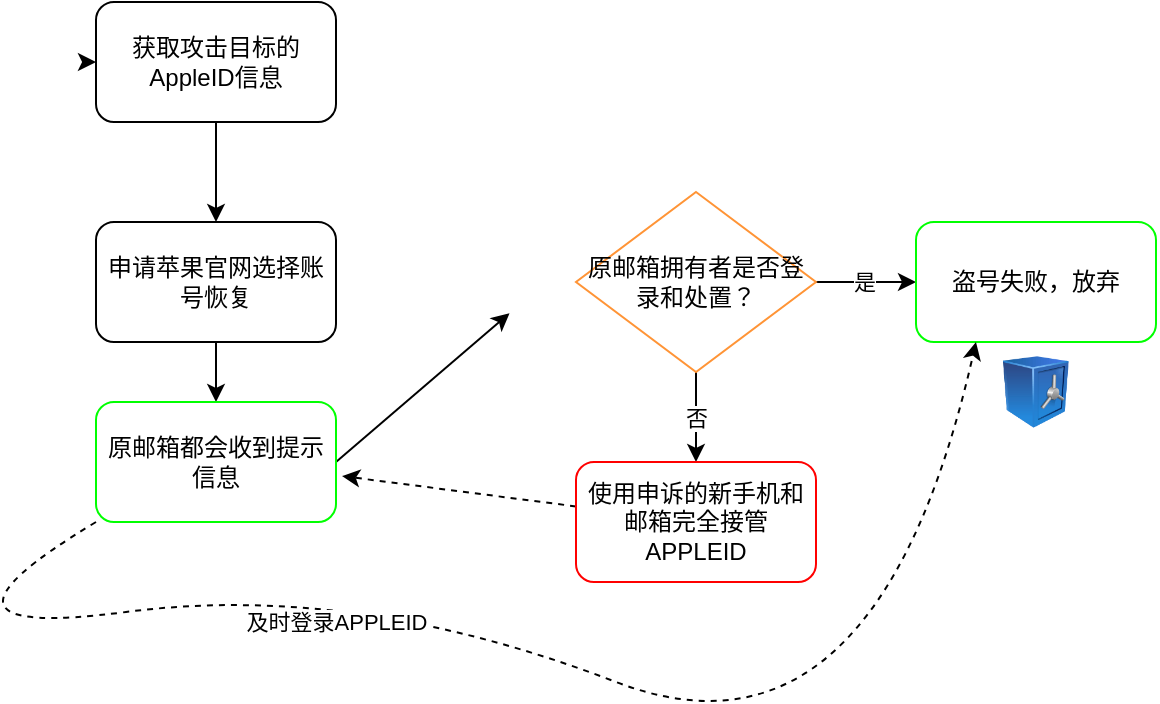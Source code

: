 <mxfile version="15.5.0" type="github">
  <diagram id="fmQaKAquTXCsim_7PdvP" name="Page-1">
    <mxGraphModel dx="944" dy="537" grid="1" gridSize="10" guides="1" tooltips="1" connect="1" arrows="1" fold="1" page="1" pageScale="1" pageWidth="827" pageHeight="1169" math="0" shadow="0">
      <root>
        <mxCell id="0" />
        <mxCell id="1" parent="0" />
        <mxCell id="wKNMYa4T6Tr79ezf6CRU-11" value="" style="edgeStyle=none;rounded=0;orthogonalLoop=1;jettySize=auto;html=1;" edge="1" parent="1" source="wKNMYa4T6Tr79ezf6CRU-2" target="wKNMYa4T6Tr79ezf6CRU-4">
          <mxGeometry relative="1" as="geometry" />
        </mxCell>
        <mxCell id="wKNMYa4T6Tr79ezf6CRU-2" value="获取攻击目标的AppleID信息" style="rounded=1;whiteSpace=wrap;html=1;" vertex="1" parent="1">
          <mxGeometry x="290" y="120" width="120" height="60" as="geometry" />
        </mxCell>
        <mxCell id="wKNMYa4T6Tr79ezf6CRU-35" value="" style="edgeStyle=none;rounded=0;orthogonalLoop=1;jettySize=auto;html=1;exitX=1;exitY=0.5;exitDx=0;exitDy=0;" edge="1" parent="1" source="wKNMYa4T6Tr79ezf6CRU-24" target="wKNMYa4T6Tr79ezf6CRU-23">
          <mxGeometry relative="1" as="geometry" />
        </mxCell>
        <mxCell id="wKNMYa4T6Tr79ezf6CRU-36" value="" style="edgeStyle=none;rounded=0;orthogonalLoop=1;jettySize=auto;html=1;" edge="1" parent="1" source="wKNMYa4T6Tr79ezf6CRU-4" target="wKNMYa4T6Tr79ezf6CRU-24">
          <mxGeometry relative="1" as="geometry" />
        </mxCell>
        <mxCell id="wKNMYa4T6Tr79ezf6CRU-4" value="申请苹果官网选择账号恢复" style="rounded=1;whiteSpace=wrap;html=1;" vertex="1" parent="1">
          <mxGeometry x="290" y="230" width="120" height="60" as="geometry" />
        </mxCell>
        <mxCell id="wKNMYa4T6Tr79ezf6CRU-16" style="edgeStyle=none;rounded=0;orthogonalLoop=1;jettySize=auto;html=1;exitX=1;exitY=0.5;exitDx=0;exitDy=0;entryX=0;entryY=0.5;entryDx=0;entryDy=0;" edge="1" parent="1" source="wKNMYa4T6Tr79ezf6CRU-8" target="wKNMYa4T6Tr79ezf6CRU-9">
          <mxGeometry relative="1" as="geometry" />
        </mxCell>
        <mxCell id="wKNMYa4T6Tr79ezf6CRU-17" value="是" style="edgeLabel;html=1;align=center;verticalAlign=middle;resizable=0;points=[];" vertex="1" connectable="0" parent="wKNMYa4T6Tr79ezf6CRU-16">
          <mxGeometry x="-0.04" y="-2" relative="1" as="geometry">
            <mxPoint y="-2" as="offset" />
          </mxGeometry>
        </mxCell>
        <mxCell id="wKNMYa4T6Tr79ezf6CRU-18" value="否" style="edgeStyle=none;rounded=0;orthogonalLoop=1;jettySize=auto;html=1;" edge="1" parent="1" source="wKNMYa4T6Tr79ezf6CRU-8" target="wKNMYa4T6Tr79ezf6CRU-10">
          <mxGeometry relative="1" as="geometry">
            <Array as="points">
              <mxPoint x="590" y="330" />
            </Array>
          </mxGeometry>
        </mxCell>
        <mxCell id="wKNMYa4T6Tr79ezf6CRU-8" value="原邮箱拥有者是否登录和处置？" style="rhombus;whiteSpace=wrap;html=1;strokeColor=#FF9436;" vertex="1" parent="1">
          <mxGeometry x="530" y="215" width="120" height="90" as="geometry" />
        </mxCell>
        <mxCell id="wKNMYa4T6Tr79ezf6CRU-9" value="盗号失败，放弃" style="rounded=1;whiteSpace=wrap;html=1;strokeColor=#00FF00;" vertex="1" parent="1">
          <mxGeometry x="700" y="230" width="120" height="60" as="geometry" />
        </mxCell>
        <mxCell id="wKNMYa4T6Tr79ezf6CRU-27" style="edgeStyle=none;rounded=0;orthogonalLoop=1;jettySize=auto;html=1;entryX=1.025;entryY=0.617;entryDx=0;entryDy=0;entryPerimeter=0;dashed=1;" edge="1" parent="1" source="wKNMYa4T6Tr79ezf6CRU-10" target="wKNMYa4T6Tr79ezf6CRU-24">
          <mxGeometry relative="1" as="geometry" />
        </mxCell>
        <mxCell id="wKNMYa4T6Tr79ezf6CRU-10" value="使用申诉的新手机和邮箱完全接管APPLEID" style="rounded=1;whiteSpace=wrap;html=1;strokeColor=#FF0000;" vertex="1" parent="1">
          <mxGeometry x="530" y="350" width="120" height="60" as="geometry" />
        </mxCell>
        <mxCell id="wKNMYa4T6Tr79ezf6CRU-20" value="" style="edgeStyle=none;rounded=0;orthogonalLoop=1;jettySize=auto;html=1;" edge="1" parent="1" source="wKNMYa4T6Tr79ezf6CRU-19" target="wKNMYa4T6Tr79ezf6CRU-2">
          <mxGeometry relative="1" as="geometry" />
        </mxCell>
        <mxCell id="wKNMYa4T6Tr79ezf6CRU-19" value="" style="shape=image;html=1;verticalAlign=top;verticalLabelPosition=bottom;labelBackgroundColor=#ffffff;imageAspect=0;aspect=fixed;image=https://cdn4.iconfinder.com/data/icons/smileys-for-fun/128/smiley__14-128.png;strokeColor=#FF9436;" vertex="1" parent="1">
          <mxGeometry x="250" y="133.5" width="33" height="33" as="geometry" />
        </mxCell>
        <mxCell id="wKNMYa4T6Tr79ezf6CRU-21" value="" style="shape=image;html=1;verticalAlign=top;verticalLabelPosition=bottom;labelBackgroundColor=#ffffff;imageAspect=0;aspect=fixed;image=https://cdn3.iconfinder.com/data/icons/materia-halloween-free/24/039_022_ghost_halloween_evil_casper-128.png;strokeColor=#FF9436;" vertex="1" parent="1">
          <mxGeometry x="500" y="365" width="30" height="30" as="geometry" />
        </mxCell>
        <mxCell id="wKNMYa4T6Tr79ezf6CRU-22" value="" style="image;html=1;image=img/lib/clip_art/finance/Safe_128x128.png;strokeColor=#FF9436;" vertex="1" parent="1">
          <mxGeometry x="743.5" y="295" width="33" height="40" as="geometry" />
        </mxCell>
        <mxCell id="wKNMYa4T6Tr79ezf6CRU-23" value="" style="shape=image;html=1;verticalAlign=top;verticalLabelPosition=bottom;labelBackgroundColor=#ffffff;imageAspect=0;aspect=fixed;image=https://cdn0.iconfinder.com/data/icons/business-management-3-4/256/m-16-128.png;strokeColor=#FF9436;" vertex="1" parent="1">
          <mxGeometry x="496.75" y="241.75" width="36.5" height="36.5" as="geometry" />
        </mxCell>
        <mxCell id="wKNMYa4T6Tr79ezf6CRU-24" value="原邮箱都会收到提示信息" style="rounded=1;whiteSpace=wrap;html=1;strokeColor=#00FF00;" vertex="1" parent="1">
          <mxGeometry x="290" y="320" width="120" height="60" as="geometry" />
        </mxCell>
        <mxCell id="wKNMYa4T6Tr79ezf6CRU-33" value="" style="curved=1;endArrow=classic;html=1;rounded=0;dashed=1;entryX=0.25;entryY=1;entryDx=0;entryDy=0;" edge="1" parent="1" target="wKNMYa4T6Tr79ezf6CRU-9">
          <mxGeometry width="50" height="50" relative="1" as="geometry">
            <mxPoint x="290" y="380" as="sourcePoint" />
            <mxPoint x="760" y="230" as="targetPoint" />
            <Array as="points">
              <mxPoint x="190" y="440" />
              <mxPoint x="420" y="410" />
              <mxPoint x="680" y="510" />
            </Array>
          </mxGeometry>
        </mxCell>
        <mxCell id="wKNMYa4T6Tr79ezf6CRU-34" value="及时登录APPLEID" style="edgeLabel;html=1;align=center;verticalAlign=middle;resizable=0;points=[];" vertex="1" connectable="0" parent="wKNMYa4T6Tr79ezf6CRU-33">
          <mxGeometry x="-0.212" y="3" relative="1" as="geometry">
            <mxPoint x="3" y="21" as="offset" />
          </mxGeometry>
        </mxCell>
      </root>
    </mxGraphModel>
  </diagram>
</mxfile>
